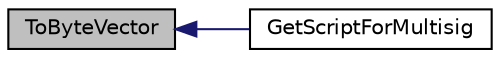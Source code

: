 digraph "ToByteVector"
{
  edge [fontname="Helvetica",fontsize="10",labelfontname="Helvetica",labelfontsize="10"];
  node [fontname="Helvetica",fontsize="10",shape=record];
  rankdir="LR";
  Node450 [label="ToByteVector",height=0.2,width=0.4,color="black", fillcolor="grey75", style="filled", fontcolor="black"];
  Node450 -> Node451 [dir="back",color="midnightblue",fontsize="10",style="solid",fontname="Helvetica"];
  Node451 [label="GetScriptForMultisig",height=0.2,width=0.4,color="black", fillcolor="white", style="filled",URL="$de/d7f/script_8h.html#a7030aee2e7c653ebc11b77dab70b09f1"];
}
